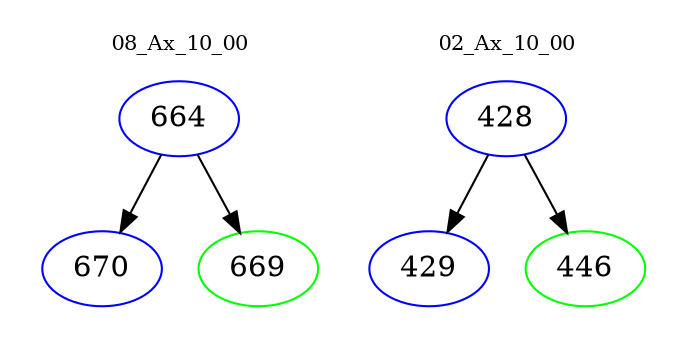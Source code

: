digraph{
subgraph cluster_0 {
color = white
label = "08_Ax_10_00";
fontsize=10;
T0_664 [label="664", color="blue"]
T0_664 -> T0_670 [color="black"]
T0_670 [label="670", color="blue"]
T0_664 -> T0_669 [color="black"]
T0_669 [label="669", color="green"]
}
subgraph cluster_1 {
color = white
label = "02_Ax_10_00";
fontsize=10;
T1_428 [label="428", color="blue"]
T1_428 -> T1_429 [color="black"]
T1_429 [label="429", color="blue"]
T1_428 -> T1_446 [color="black"]
T1_446 [label="446", color="green"]
}
}
